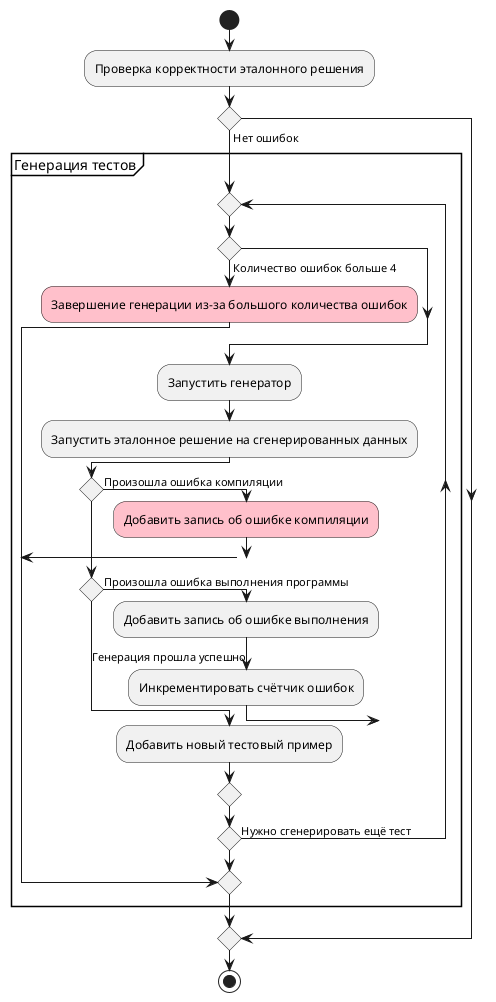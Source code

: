 @startuml генерация тестов

!pragma useVerticalIf on

start
:Проверка корректности эталонного решения;

if () then (Нет ошибок)
    group Генерация тестов
        repeat
            if () then (Количество ошибок больше 4)
                #pink :Завершение генерации из-за большого количества ошибок;
                break;
            endif
            :Запустить генератор;
            :Запустить эталонное решение на сгенерированных данных;
            if () then (Произошла ошибка компиляции)
                #pink :Добавить запись об ошибке компиляции;
                break;
            elseif () then (Произошла ошибка выполнения программы)
                :Добавить запись об ошибке выполнения;
                :Инкрементировать счётчик ошибок;
            else (Генерация прошла успешно)
                :Добавить новый тестовый пример;
            endif
        repeat while () is (Нужно сгенерировать ещё тест)
    end group
endif

stop

@enduml